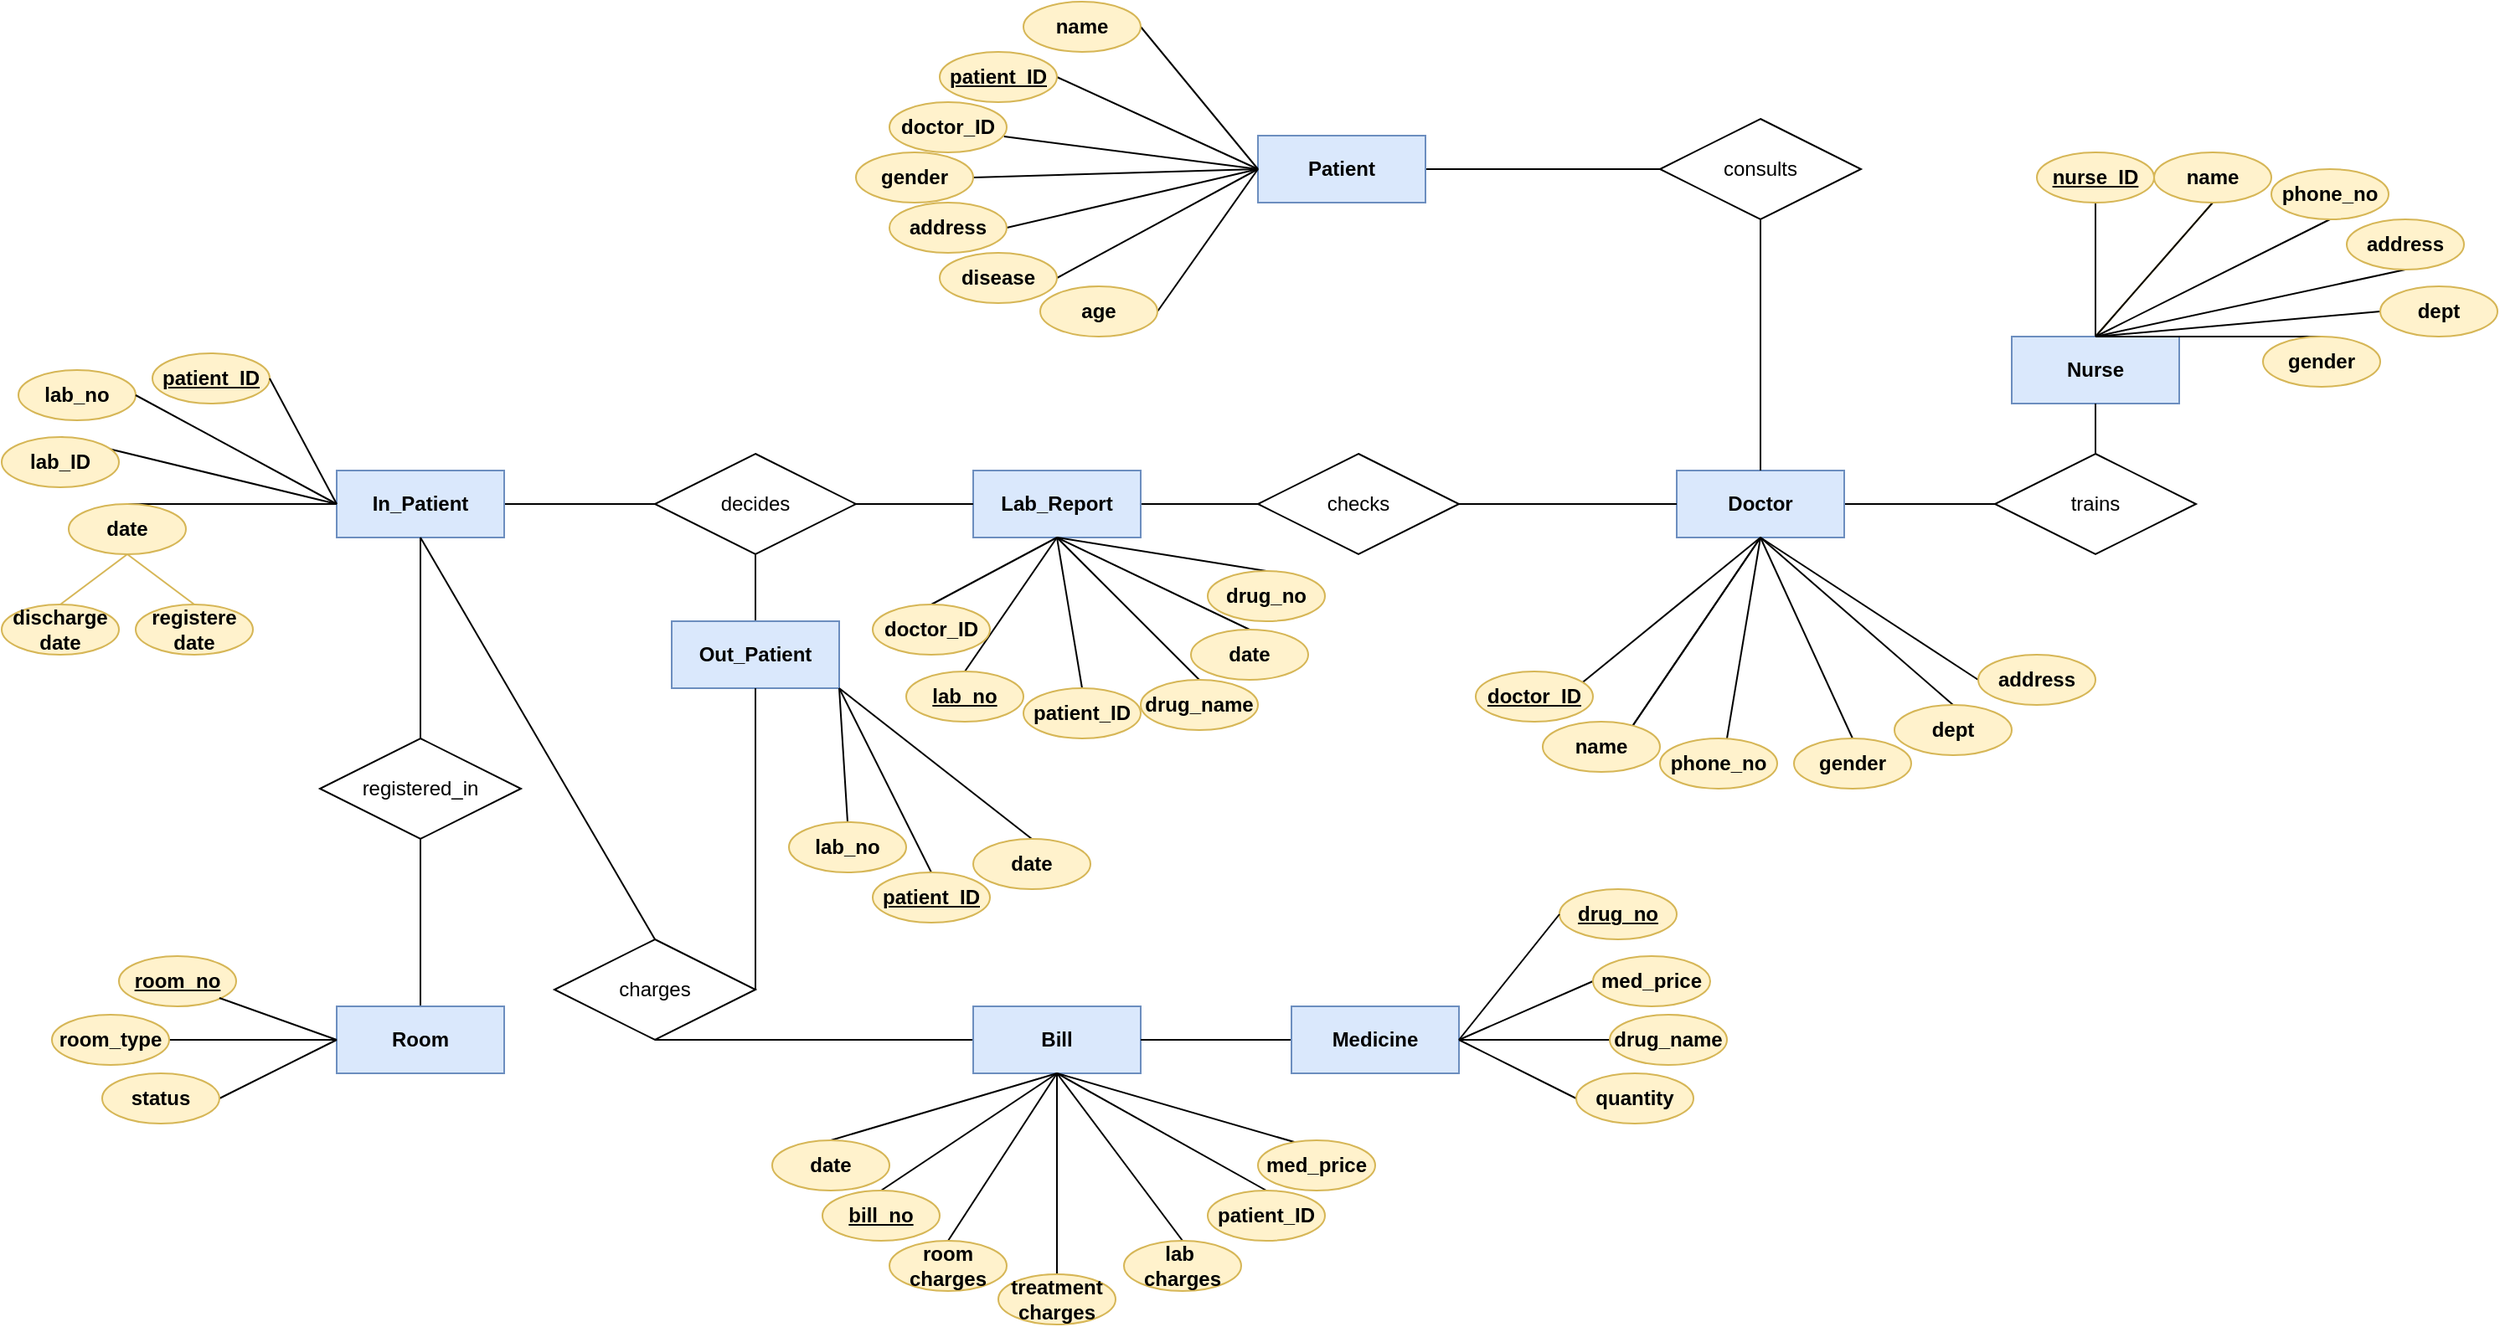 <mxfile version="21.1.4" type="github">
  <diagram name="Page-1" id="cloIglOEYP4VzWdtV04s">
    <mxGraphModel dx="2017" dy="637" grid="1" gridSize="10" guides="1" tooltips="1" connect="1" arrows="1" fold="1" page="1" pageScale="1" pageWidth="850" pageHeight="1100" math="0" shadow="0">
      <root>
        <mxCell id="0" />
        <mxCell id="1" parent="0" />
        <mxCell id="yeb8-7Hw4BlQrr1sLnOU-2" value="&lt;b&gt;Nurse&lt;/b&gt;" style="whiteSpace=wrap;html=1;align=center;fillColor=#dae8fc;strokeColor=#6c8ebf;" vertex="1" parent="1">
          <mxGeometry x="550" y="300" width="100" height="40" as="geometry" />
        </mxCell>
        <mxCell id="yeb8-7Hw4BlQrr1sLnOU-3" value="" style="endArrow=none;html=1;rounded=0;exitX=0.5;exitY=1;exitDx=0;exitDy=0;" edge="1" parent="1" source="yeb8-7Hw4BlQrr1sLnOU-2" target="yeb8-7Hw4BlQrr1sLnOU-4">
          <mxGeometry relative="1" as="geometry">
            <mxPoint x="480" y="290" as="sourcePoint" />
            <mxPoint x="560" y="360" as="targetPoint" />
          </mxGeometry>
        </mxCell>
        <mxCell id="yeb8-7Hw4BlQrr1sLnOU-4" value="trains" style="shape=rhombus;perimeter=rhombusPerimeter;whiteSpace=wrap;html=1;align=center;" vertex="1" parent="1">
          <mxGeometry x="540" y="370" width="120" height="60" as="geometry" />
        </mxCell>
        <mxCell id="yeb8-7Hw4BlQrr1sLnOU-5" value="" style="endArrow=none;html=1;rounded=0;exitX=0;exitY=0.5;exitDx=0;exitDy=0;" edge="1" parent="1" source="yeb8-7Hw4BlQrr1sLnOU-4" target="yeb8-7Hw4BlQrr1sLnOU-6">
          <mxGeometry relative="1" as="geometry">
            <mxPoint x="480" y="290" as="sourcePoint" />
            <mxPoint x="430" y="400" as="targetPoint" />
          </mxGeometry>
        </mxCell>
        <mxCell id="yeb8-7Hw4BlQrr1sLnOU-6" value="&lt;b&gt;Doctor&lt;/b&gt;" style="whiteSpace=wrap;html=1;align=center;fillColor=#dae8fc;strokeColor=#6c8ebf;" vertex="1" parent="1">
          <mxGeometry x="350" y="380" width="100" height="40" as="geometry" />
        </mxCell>
        <mxCell id="yeb8-7Hw4BlQrr1sLnOU-7" value="" style="endArrow=none;html=1;rounded=0;exitX=0.5;exitY=0;exitDx=0;exitDy=0;entryX=0.5;entryY=1;entryDx=0;entryDy=0;" edge="1" parent="1" source="yeb8-7Hw4BlQrr1sLnOU-6" target="yeb8-7Hw4BlQrr1sLnOU-9">
          <mxGeometry relative="1" as="geometry">
            <mxPoint x="360" y="290" as="sourcePoint" />
            <mxPoint x="390" y="320" as="targetPoint" />
          </mxGeometry>
        </mxCell>
        <mxCell id="yeb8-7Hw4BlQrr1sLnOU-9" value="consults" style="shape=rhombus;perimeter=rhombusPerimeter;whiteSpace=wrap;html=1;align=center;" vertex="1" parent="1">
          <mxGeometry x="340" y="170" width="120" height="60" as="geometry" />
        </mxCell>
        <mxCell id="yeb8-7Hw4BlQrr1sLnOU-10" value="" style="endArrow=none;html=1;rounded=0;entryX=0;entryY=0.5;entryDx=0;entryDy=0;exitX=1;exitY=0.5;exitDx=0;exitDy=0;" edge="1" parent="1" source="yeb8-7Hw4BlQrr1sLnOU-11" target="yeb8-7Hw4BlQrr1sLnOU-9">
          <mxGeometry relative="1" as="geometry">
            <mxPoint x="200" y="290" as="sourcePoint" />
            <mxPoint x="330" y="290" as="targetPoint" />
          </mxGeometry>
        </mxCell>
        <mxCell id="yeb8-7Hw4BlQrr1sLnOU-11" value="&lt;b&gt;Patient&lt;/b&gt;" style="whiteSpace=wrap;html=1;align=center;fillColor=#dae8fc;strokeColor=#6c8ebf;" vertex="1" parent="1">
          <mxGeometry x="100" y="180" width="100" height="40" as="geometry" />
        </mxCell>
        <mxCell id="yeb8-7Hw4BlQrr1sLnOU-12" value="" style="endArrow=none;html=1;rounded=0;entryX=0;entryY=0.5;entryDx=0;entryDy=0;exitX=1;exitY=0.5;exitDx=0;exitDy=0;" edge="1" parent="1" source="yeb8-7Hw4BlQrr1sLnOU-13" target="yeb8-7Hw4BlQrr1sLnOU-6">
          <mxGeometry relative="1" as="geometry">
            <mxPoint x="240" y="400" as="sourcePoint" />
            <mxPoint x="350" y="390" as="targetPoint" />
          </mxGeometry>
        </mxCell>
        <mxCell id="yeb8-7Hw4BlQrr1sLnOU-13" value="checks" style="shape=rhombus;perimeter=rhombusPerimeter;whiteSpace=wrap;html=1;align=center;" vertex="1" parent="1">
          <mxGeometry x="100" y="370" width="120" height="60" as="geometry" />
        </mxCell>
        <mxCell id="yeb8-7Hw4BlQrr1sLnOU-14" value="" style="endArrow=none;html=1;rounded=0;entryX=0;entryY=0.5;entryDx=0;entryDy=0;exitX=1;exitY=0.5;exitDx=0;exitDy=0;" edge="1" parent="1" source="yeb8-7Hw4BlQrr1sLnOU-15" target="yeb8-7Hw4BlQrr1sLnOU-13">
          <mxGeometry relative="1" as="geometry">
            <mxPoint x="60" y="400" as="sourcePoint" />
            <mxPoint x="230" y="390" as="targetPoint" />
          </mxGeometry>
        </mxCell>
        <mxCell id="yeb8-7Hw4BlQrr1sLnOU-15" value="&lt;b&gt;Lab_Report&lt;/b&gt;" style="whiteSpace=wrap;html=1;align=center;fillColor=#dae8fc;strokeColor=#6c8ebf;" vertex="1" parent="1">
          <mxGeometry x="-70" y="380" width="100" height="40" as="geometry" />
        </mxCell>
        <mxCell id="yeb8-7Hw4BlQrr1sLnOU-16" value="" style="endArrow=none;html=1;rounded=0;entryX=0;entryY=0.5;entryDx=0;entryDy=0;exitX=1;exitY=0.5;exitDx=0;exitDy=0;" edge="1" parent="1" source="yeb8-7Hw4BlQrr1sLnOU-18" target="yeb8-7Hw4BlQrr1sLnOU-15">
          <mxGeometry relative="1" as="geometry">
            <mxPoint x="-160" y="400" as="sourcePoint" />
            <mxPoint x="60" y="390" as="targetPoint" />
          </mxGeometry>
        </mxCell>
        <mxCell id="yeb8-7Hw4BlQrr1sLnOU-18" value="decides" style="shape=rhombus;perimeter=rhombusPerimeter;whiteSpace=wrap;html=1;align=center;" vertex="1" parent="1">
          <mxGeometry x="-260" y="370" width="120" height="60" as="geometry" />
        </mxCell>
        <mxCell id="yeb8-7Hw4BlQrr1sLnOU-19" value="" style="endArrow=none;html=1;rounded=0;entryX=0;entryY=0.5;entryDx=0;entryDy=0;exitX=1;exitY=0.5;exitDx=0;exitDy=0;" edge="1" parent="1" source="yeb8-7Hw4BlQrr1sLnOU-20" target="yeb8-7Hw4BlQrr1sLnOU-18">
          <mxGeometry relative="1" as="geometry">
            <mxPoint x="-340" y="400" as="sourcePoint" />
            <mxPoint x="-100" y="390" as="targetPoint" />
          </mxGeometry>
        </mxCell>
        <mxCell id="yeb8-7Hw4BlQrr1sLnOU-20" value="&lt;b&gt;In_Patient&lt;/b&gt;" style="whiteSpace=wrap;html=1;align=center;fillColor=#dae8fc;strokeColor=#6c8ebf;" vertex="1" parent="1">
          <mxGeometry x="-450" y="380" width="100" height="40" as="geometry" />
        </mxCell>
        <mxCell id="yeb8-7Hw4BlQrr1sLnOU-21" value="" style="endArrow=none;html=1;rounded=0;entryX=0.5;entryY=1;entryDx=0;entryDy=0;" edge="1" parent="1" source="yeb8-7Hw4BlQrr1sLnOU-22" target="yeb8-7Hw4BlQrr1sLnOU-20">
          <mxGeometry relative="1" as="geometry">
            <mxPoint x="-400" y="570" as="sourcePoint" />
            <mxPoint x="-320" y="390" as="targetPoint" />
            <Array as="points">
              <mxPoint x="-400" y="500" />
            </Array>
          </mxGeometry>
        </mxCell>
        <mxCell id="yeb8-7Hw4BlQrr1sLnOU-22" value="registered_in" style="shape=rhombus;perimeter=rhombusPerimeter;whiteSpace=wrap;html=1;align=center;" vertex="1" parent="1">
          <mxGeometry x="-460" y="540" width="120" height="60" as="geometry" />
        </mxCell>
        <mxCell id="yeb8-7Hw4BlQrr1sLnOU-23" value="" style="endArrow=none;html=1;rounded=0;entryX=0.5;entryY=1;entryDx=0;entryDy=0;exitX=0.5;exitY=0;exitDx=0;exitDy=0;" edge="1" parent="1" source="yeb8-7Hw4BlQrr1sLnOU-24" target="yeb8-7Hw4BlQrr1sLnOU-22">
          <mxGeometry relative="1" as="geometry">
            <mxPoint x="-400" y="590" as="sourcePoint" />
            <mxPoint x="-320" y="390" as="targetPoint" />
          </mxGeometry>
        </mxCell>
        <mxCell id="yeb8-7Hw4BlQrr1sLnOU-24" value="&lt;b&gt;Room&lt;/b&gt;" style="whiteSpace=wrap;html=1;align=center;fillColor=#dae8fc;strokeColor=#6c8ebf;" vertex="1" parent="1">
          <mxGeometry x="-450" y="700" width="100" height="40" as="geometry" />
        </mxCell>
        <mxCell id="yeb8-7Hw4BlQrr1sLnOU-28" value="" style="endArrow=none;html=1;rounded=0;exitX=0.5;exitY=1;exitDx=0;exitDy=0;entryX=0.5;entryY=0;entryDx=0;entryDy=0;" edge="1" parent="1" source="yeb8-7Hw4BlQrr1sLnOU-20" target="yeb8-7Hw4BlQrr1sLnOU-29">
          <mxGeometry relative="1" as="geometry">
            <mxPoint x="-360" y="390" as="sourcePoint" />
            <mxPoint x="-200" y="600" as="targetPoint" />
          </mxGeometry>
        </mxCell>
        <mxCell id="yeb8-7Hw4BlQrr1sLnOU-29" value="charges" style="shape=rhombus;perimeter=rhombusPerimeter;whiteSpace=wrap;html=1;align=center;" vertex="1" parent="1">
          <mxGeometry x="-320" y="660" width="120" height="60" as="geometry" />
        </mxCell>
        <mxCell id="yeb8-7Hw4BlQrr1sLnOU-31" value="" style="endArrow=none;html=1;rounded=0;exitX=0.5;exitY=1;exitDx=0;exitDy=0;entryX=0.5;entryY=0;entryDx=0;entryDy=0;" edge="1" parent="1" source="yeb8-7Hw4BlQrr1sLnOU-18" target="yeb8-7Hw4BlQrr1sLnOU-32">
          <mxGeometry relative="1" as="geometry">
            <mxPoint x="-250" y="480" as="sourcePoint" />
            <mxPoint x="-220" y="480" as="targetPoint" />
          </mxGeometry>
        </mxCell>
        <mxCell id="yeb8-7Hw4BlQrr1sLnOU-32" value="&lt;b&gt;Out_Patient&lt;/b&gt;" style="whiteSpace=wrap;html=1;align=center;fillColor=#dae8fc;strokeColor=#6c8ebf;" vertex="1" parent="1">
          <mxGeometry x="-250" y="470" width="100" height="40" as="geometry" />
        </mxCell>
        <mxCell id="yeb8-7Hw4BlQrr1sLnOU-33" value="" style="endArrow=none;html=1;rounded=0;exitX=0.5;exitY=1;exitDx=0;exitDy=0;entryX=1;entryY=0.5;entryDx=0;entryDy=0;" edge="1" parent="1" source="yeb8-7Hw4BlQrr1sLnOU-32" target="yeb8-7Hw4BlQrr1sLnOU-29">
          <mxGeometry relative="1" as="geometry">
            <mxPoint x="-250" y="480" as="sourcePoint" />
            <mxPoint x="-90" y="480" as="targetPoint" />
          </mxGeometry>
        </mxCell>
        <mxCell id="yeb8-7Hw4BlQrr1sLnOU-34" value="" style="endArrow=none;html=1;rounded=0;exitX=0.5;exitY=1;exitDx=0;exitDy=0;entryX=0;entryY=0.5;entryDx=0;entryDy=0;" edge="1" parent="1" source="yeb8-7Hw4BlQrr1sLnOU-29" target="yeb8-7Hw4BlQrr1sLnOU-35">
          <mxGeometry relative="1" as="geometry">
            <mxPoint x="-250" y="510" as="sourcePoint" />
            <mxPoint x="-130" y="640" as="targetPoint" />
          </mxGeometry>
        </mxCell>
        <mxCell id="yeb8-7Hw4BlQrr1sLnOU-35" value="&lt;b&gt;Bill&lt;/b&gt;" style="whiteSpace=wrap;html=1;align=center;fillColor=#dae8fc;strokeColor=#6c8ebf;" vertex="1" parent="1">
          <mxGeometry x="-70" y="700" width="100" height="40" as="geometry" />
        </mxCell>
        <mxCell id="yeb8-7Hw4BlQrr1sLnOU-36" value="" style="endArrow=none;html=1;rounded=0;exitX=1;exitY=0.5;exitDx=0;exitDy=0;entryX=0;entryY=0.5;entryDx=0;entryDy=0;" edge="1" parent="1" source="yeb8-7Hw4BlQrr1sLnOU-35" target="yeb8-7Hw4BlQrr1sLnOU-37">
          <mxGeometry relative="1" as="geometry">
            <mxPoint y="550" as="sourcePoint" />
            <mxPoint x="120" y="640" as="targetPoint" />
          </mxGeometry>
        </mxCell>
        <mxCell id="yeb8-7Hw4BlQrr1sLnOU-37" value="&lt;b&gt;Medicine&lt;/b&gt;" style="whiteSpace=wrap;html=1;align=center;fillColor=#dae8fc;strokeColor=#6c8ebf;" vertex="1" parent="1">
          <mxGeometry x="120" y="700" width="100" height="40" as="geometry" />
        </mxCell>
        <mxCell id="yeb8-7Hw4BlQrr1sLnOU-39" value="" style="endArrow=none;html=1;rounded=0;exitX=0.5;exitY=0;exitDx=0;exitDy=0;entryX=0.5;entryY=1;entryDx=0;entryDy=0;fillColor=#fff2cc;strokeColor=#000000;" edge="1" parent="1" source="yeb8-7Hw4BlQrr1sLnOU-2" target="yeb8-7Hw4BlQrr1sLnOU-50">
          <mxGeometry relative="1" as="geometry">
            <mxPoint x="510" y="270" as="sourcePoint" />
            <mxPoint x="600" y="200" as="targetPoint" />
          </mxGeometry>
        </mxCell>
        <mxCell id="yeb8-7Hw4BlQrr1sLnOU-40" value="" style="endArrow=none;html=1;rounded=0;exitX=0.5;exitY=0;exitDx=0;exitDy=0;entryX=0;entryY=0.5;entryDx=0;entryDy=0;fillColor=#fff2cc;strokeColor=#000000;" edge="1" parent="1" source="yeb8-7Hw4BlQrr1sLnOU-2" target="yeb8-7Hw4BlQrr1sLnOU-47">
          <mxGeometry relative="1" as="geometry">
            <mxPoint x="610" y="260" as="sourcePoint" />
            <mxPoint x="610" y="210" as="targetPoint" />
          </mxGeometry>
        </mxCell>
        <mxCell id="yeb8-7Hw4BlQrr1sLnOU-41" value="" style="endArrow=none;html=1;rounded=0;exitX=0.5;exitY=0;exitDx=0;exitDy=0;entryX=0.5;entryY=1;entryDx=0;entryDy=0;fillColor=#fff2cc;strokeColor=#d6b656;" edge="1" parent="1" source="yeb8-7Hw4BlQrr1sLnOU-2" target="yeb8-7Hw4BlQrr1sLnOU-48">
          <mxGeometry relative="1" as="geometry">
            <mxPoint x="600" y="250" as="sourcePoint" />
            <mxPoint x="620" y="220" as="targetPoint" />
          </mxGeometry>
        </mxCell>
        <mxCell id="yeb8-7Hw4BlQrr1sLnOU-42" value="" style="endArrow=none;html=1;rounded=0;exitX=0.5;exitY=0;exitDx=0;exitDy=0;entryX=0.5;entryY=0;entryDx=0;entryDy=0;fillColor=#fff2cc;strokeColor=#000000;" edge="1" parent="1" source="yeb8-7Hw4BlQrr1sLnOU-2" target="yeb8-7Hw4BlQrr1sLnOU-49">
          <mxGeometry relative="1" as="geometry">
            <mxPoint x="630" y="280" as="sourcePoint" />
            <mxPoint x="630" y="230" as="targetPoint" />
          </mxGeometry>
        </mxCell>
        <mxCell id="yeb8-7Hw4BlQrr1sLnOU-43" value="" style="endArrow=none;html=1;rounded=0;exitX=0.5;exitY=0;exitDx=0;exitDy=0;entryX=0.5;entryY=1;entryDx=0;entryDy=0;fillColor=#fff2cc;strokeColor=#000000;" edge="1" parent="1" source="yeb8-7Hw4BlQrr1sLnOU-2" target="yeb8-7Hw4BlQrr1sLnOU-45">
          <mxGeometry relative="1" as="geometry">
            <mxPoint x="640" y="290" as="sourcePoint" />
            <mxPoint x="640" y="240" as="targetPoint" />
          </mxGeometry>
        </mxCell>
        <mxCell id="yeb8-7Hw4BlQrr1sLnOU-44" value="" style="endArrow=none;html=1;rounded=0;exitX=0.5;exitY=0;exitDx=0;exitDy=0;entryX=0.5;entryY=1;entryDx=0;entryDy=0;fillColor=#fff2cc;strokeColor=#000000;" edge="1" parent="1" source="yeb8-7Hw4BlQrr1sLnOU-2" target="yeb8-7Hw4BlQrr1sLnOU-46">
          <mxGeometry relative="1" as="geometry">
            <mxPoint x="610" y="250" as="sourcePoint" />
            <mxPoint x="650" y="250" as="targetPoint" />
          </mxGeometry>
        </mxCell>
        <mxCell id="yeb8-7Hw4BlQrr1sLnOU-45" value="&lt;b&gt;address&lt;/b&gt;" style="ellipse;whiteSpace=wrap;html=1;align=center;fillColor=#fff2cc;strokeColor=#d6b656;" vertex="1" parent="1">
          <mxGeometry x="750" y="230" width="70" height="30" as="geometry" />
        </mxCell>
        <mxCell id="yeb8-7Hw4BlQrr1sLnOU-46" value="&lt;b&gt;phone_no&lt;/b&gt;" style="ellipse;whiteSpace=wrap;html=1;align=center;fillColor=#fff2cc;strokeColor=#d6b656;" vertex="1" parent="1">
          <mxGeometry x="705" y="200" width="70" height="30" as="geometry" />
        </mxCell>
        <mxCell id="yeb8-7Hw4BlQrr1sLnOU-47" value="&lt;b&gt;dept&lt;/b&gt;" style="ellipse;whiteSpace=wrap;html=1;align=center;fillColor=#fff2cc;strokeColor=#d6b656;" vertex="1" parent="1">
          <mxGeometry x="770" y="270" width="70" height="30" as="geometry" />
        </mxCell>
        <mxCell id="yeb8-7Hw4BlQrr1sLnOU-49" value="&lt;b&gt;gender&lt;/b&gt;" style="ellipse;whiteSpace=wrap;html=1;align=center;fillColor=#fff2cc;strokeColor=#d6b656;" vertex="1" parent="1">
          <mxGeometry x="700" y="300" width="70" height="30" as="geometry" />
        </mxCell>
        <mxCell id="yeb8-7Hw4BlQrr1sLnOU-50" value="&lt;b&gt;nurse_ID&lt;/b&gt;" style="ellipse;whiteSpace=wrap;html=1;align=center;fontStyle=4;fillColor=#fff2cc;strokeColor=#d6b656;" vertex="1" parent="1">
          <mxGeometry x="565" y="190" width="70" height="30" as="geometry" />
        </mxCell>
        <mxCell id="yeb8-7Hw4BlQrr1sLnOU-51" value="" style="endArrow=none;html=1;rounded=0;exitX=0.5;exitY=0;exitDx=0;exitDy=0;entryX=0.5;entryY=1;entryDx=0;entryDy=0;fillColor=#fff2cc;strokeColor=#000000;" edge="1" parent="1" source="yeb8-7Hw4BlQrr1sLnOU-2" target="yeb8-7Hw4BlQrr1sLnOU-48">
          <mxGeometry relative="1" as="geometry">
            <mxPoint x="600" y="300" as="sourcePoint" />
            <mxPoint x="695" y="200" as="targetPoint" />
          </mxGeometry>
        </mxCell>
        <mxCell id="yeb8-7Hw4BlQrr1sLnOU-48" value="&lt;b&gt;name&lt;/b&gt;" style="ellipse;whiteSpace=wrap;html=1;align=center;fillColor=#fff2cc;strokeColor=#d6b656;" vertex="1" parent="1">
          <mxGeometry x="635" y="190" width="70" height="30" as="geometry" />
        </mxCell>
        <mxCell id="yeb8-7Hw4BlQrr1sLnOU-65" value="" style="endArrow=none;html=1;rounded=0;entryX=0.5;entryY=1;entryDx=0;entryDy=0;" edge="1" parent="1" target="yeb8-7Hw4BlQrr1sLnOU-74">
          <mxGeometry relative="1" as="geometry">
            <mxPoint x="400" y="420" as="sourcePoint" />
            <mxPoint x="495" y="550" as="targetPoint" />
          </mxGeometry>
        </mxCell>
        <mxCell id="yeb8-7Hw4BlQrr1sLnOU-66" value="" style="endArrow=none;html=1;rounded=0;entryX=0.5;entryY=0;entryDx=0;entryDy=0;" edge="1" parent="1" target="yeb8-7Hw4BlQrr1sLnOU-77">
          <mxGeometry relative="1" as="geometry">
            <mxPoint x="400" y="420" as="sourcePoint" />
            <mxPoint x="560" y="560" as="targetPoint" />
          </mxGeometry>
        </mxCell>
        <mxCell id="yeb8-7Hw4BlQrr1sLnOU-67" value="" style="endArrow=none;html=1;rounded=0;entryX=0.5;entryY=1;entryDx=0;entryDy=0;" edge="1" parent="1" target="yeb8-7Hw4BlQrr1sLnOU-76">
          <mxGeometry relative="1" as="geometry">
            <mxPoint x="400" y="420" as="sourcePoint" />
            <mxPoint x="515" y="570" as="targetPoint" />
          </mxGeometry>
        </mxCell>
        <mxCell id="yeb8-7Hw4BlQrr1sLnOU-68" value="" style="endArrow=none;html=1;rounded=0;entryX=0.5;entryY=0;entryDx=0;entryDy=0;" edge="1" parent="1" target="yeb8-7Hw4BlQrr1sLnOU-73">
          <mxGeometry relative="1" as="geometry">
            <mxPoint x="400" y="420" as="sourcePoint" />
            <mxPoint x="525" y="580" as="targetPoint" />
          </mxGeometry>
        </mxCell>
        <mxCell id="yeb8-7Hw4BlQrr1sLnOU-69" value="" style="endArrow=none;html=1;rounded=0;entryX=0;entryY=0.5;entryDx=0;entryDy=0;" edge="1" parent="1" target="yeb8-7Hw4BlQrr1sLnOU-71">
          <mxGeometry relative="1" as="geometry">
            <mxPoint x="400" y="420" as="sourcePoint" />
            <mxPoint x="535" y="590" as="targetPoint" />
          </mxGeometry>
        </mxCell>
        <mxCell id="yeb8-7Hw4BlQrr1sLnOU-70" value="" style="endArrow=none;html=1;rounded=0;entryX=0.5;entryY=1;entryDx=0;entryDy=0;" edge="1" parent="1" target="yeb8-7Hw4BlQrr1sLnOU-72">
          <mxGeometry relative="1" as="geometry">
            <mxPoint x="400" y="420" as="sourcePoint" />
            <mxPoint x="545" y="600" as="targetPoint" />
          </mxGeometry>
        </mxCell>
        <mxCell id="yeb8-7Hw4BlQrr1sLnOU-71" value="&lt;b&gt;address&lt;/b&gt;" style="ellipse;whiteSpace=wrap;html=1;align=center;fillColor=#fff2cc;strokeColor=#d6b656;" vertex="1" parent="1">
          <mxGeometry x="530" y="490" width="70" height="30" as="geometry" />
        </mxCell>
        <mxCell id="yeb8-7Hw4BlQrr1sLnOU-72" value="&lt;b&gt;phone_no&lt;/b&gt;" style="ellipse;whiteSpace=wrap;html=1;align=center;fillColor=#fff2cc;strokeColor=#d6b656;" vertex="1" parent="1">
          <mxGeometry x="340" y="540" width="70" height="30" as="geometry" />
        </mxCell>
        <mxCell id="yeb8-7Hw4BlQrr1sLnOU-73" value="&lt;b&gt;gender&lt;/b&gt;" style="ellipse;whiteSpace=wrap;html=1;align=center;fillColor=#fff2cc;strokeColor=#d6b656;" vertex="1" parent="1">
          <mxGeometry x="420" y="540" width="70" height="30" as="geometry" />
        </mxCell>
        <mxCell id="yeb8-7Hw4BlQrr1sLnOU-74" value="&lt;b&gt;doctor_ID&lt;/b&gt;" style="ellipse;whiteSpace=wrap;html=1;align=center;fontStyle=4;fillColor=#fff2cc;strokeColor=#d6b656;" vertex="1" parent="1">
          <mxGeometry x="230" y="500" width="70" height="30" as="geometry" />
        </mxCell>
        <mxCell id="yeb8-7Hw4BlQrr1sLnOU-75" value="" style="endArrow=none;html=1;rounded=0;entryX=0.5;entryY=1;entryDx=0;entryDy=0;exitX=0.5;exitY=1;exitDx=0;exitDy=0;" edge="1" parent="1" target="yeb8-7Hw4BlQrr1sLnOU-76" source="yeb8-7Hw4BlQrr1sLnOU-6">
          <mxGeometry relative="1" as="geometry">
            <mxPoint x="475" y="970" as="sourcePoint" />
            <mxPoint x="590" y="550" as="targetPoint" />
          </mxGeometry>
        </mxCell>
        <mxCell id="yeb8-7Hw4BlQrr1sLnOU-76" value="&lt;b&gt;name&lt;/b&gt;" style="ellipse;whiteSpace=wrap;html=1;align=center;fillColor=#fff2cc;strokeColor=#d6b656;" vertex="1" parent="1">
          <mxGeometry x="270" y="530" width="70" height="30" as="geometry" />
        </mxCell>
        <mxCell id="yeb8-7Hw4BlQrr1sLnOU-77" value="&lt;b&gt;dept&lt;/b&gt;" style="ellipse;whiteSpace=wrap;html=1;align=center;fillColor=#fff2cc;strokeColor=#d6b656;" vertex="1" parent="1">
          <mxGeometry x="480" y="520" width="70" height="30" as="geometry" />
        </mxCell>
        <mxCell id="yeb8-7Hw4BlQrr1sLnOU-93" value="" style="endArrow=none;html=1;rounded=0;entryX=1;entryY=0.5;entryDx=0;entryDy=0;" edge="1" parent="1" target="yeb8-7Hw4BlQrr1sLnOU-102">
          <mxGeometry relative="1" as="geometry">
            <mxPoint x="100" y="200" as="sourcePoint" />
            <mxPoint x="55" y="310" as="targetPoint" />
          </mxGeometry>
        </mxCell>
        <mxCell id="yeb8-7Hw4BlQrr1sLnOU-94" value="" style="endArrow=none;html=1;rounded=0;entryX=1;entryY=0.5;entryDx=0;entryDy=0;" edge="1" parent="1" target="yeb8-7Hw4BlQrr1sLnOU-105">
          <mxGeometry relative="1" as="geometry">
            <mxPoint x="100" y="200" as="sourcePoint" />
            <mxPoint x="120" y="320" as="targetPoint" />
          </mxGeometry>
        </mxCell>
        <mxCell id="yeb8-7Hw4BlQrr1sLnOU-95" value="" style="endArrow=none;html=1;rounded=0;entryX=1;entryY=0.5;entryDx=0;entryDy=0;" edge="1" parent="1" target="yeb8-7Hw4BlQrr1sLnOU-104">
          <mxGeometry relative="1" as="geometry">
            <mxPoint x="100" y="200" as="sourcePoint" />
            <mxPoint x="75" y="330" as="targetPoint" />
          </mxGeometry>
        </mxCell>
        <mxCell id="yeb8-7Hw4BlQrr1sLnOU-96" value="" style="endArrow=none;html=1;rounded=0;entryX=1;entryY=0.5;entryDx=0;entryDy=0;" edge="1" parent="1" target="yeb8-7Hw4BlQrr1sLnOU-101">
          <mxGeometry relative="1" as="geometry">
            <mxPoint x="100" y="200" as="sourcePoint" />
            <mxPoint x="85" y="340" as="targetPoint" />
          </mxGeometry>
        </mxCell>
        <mxCell id="yeb8-7Hw4BlQrr1sLnOU-97" value="" style="endArrow=none;html=1;rounded=0;entryX=1;entryY=0.5;entryDx=0;entryDy=0;" edge="1" parent="1" target="yeb8-7Hw4BlQrr1sLnOU-99">
          <mxGeometry relative="1" as="geometry">
            <mxPoint x="100" y="200" as="sourcePoint" />
            <mxPoint x="95" y="350" as="targetPoint" />
          </mxGeometry>
        </mxCell>
        <mxCell id="yeb8-7Hw4BlQrr1sLnOU-98" value="" style="endArrow=none;html=1;rounded=0;entryX=0.977;entryY=0.685;entryDx=0;entryDy=0;entryPerimeter=0;" edge="1" parent="1" target="yeb8-7Hw4BlQrr1sLnOU-100">
          <mxGeometry relative="1" as="geometry">
            <mxPoint x="100" y="200" as="sourcePoint" />
            <mxPoint x="105" y="360" as="targetPoint" />
          </mxGeometry>
        </mxCell>
        <mxCell id="yeb8-7Hw4BlQrr1sLnOU-99" value="&lt;b&gt;address&lt;/b&gt;" style="ellipse;whiteSpace=wrap;html=1;align=center;fillColor=#fff2cc;strokeColor=#d6b656;" vertex="1" parent="1">
          <mxGeometry x="-120" y="220" width="70" height="30" as="geometry" />
        </mxCell>
        <mxCell id="yeb8-7Hw4BlQrr1sLnOU-100" value="&lt;b&gt;doctor_ID&lt;/b&gt;" style="ellipse;whiteSpace=wrap;html=1;align=center;fillColor=#fff2cc;strokeColor=#d6b656;" vertex="1" parent="1">
          <mxGeometry x="-120" y="160" width="70" height="30" as="geometry" />
        </mxCell>
        <mxCell id="yeb8-7Hw4BlQrr1sLnOU-101" value="&lt;b&gt;gender&lt;/b&gt;" style="ellipse;whiteSpace=wrap;html=1;align=center;fillColor=#fff2cc;strokeColor=#d6b656;" vertex="1" parent="1">
          <mxGeometry x="-140" y="190" width="70" height="30" as="geometry" />
        </mxCell>
        <mxCell id="yeb8-7Hw4BlQrr1sLnOU-102" value="&lt;b&gt;patient_ID&lt;/b&gt;" style="ellipse;whiteSpace=wrap;html=1;align=center;fontStyle=4;fillColor=#fff2cc;strokeColor=#d6b656;" vertex="1" parent="1">
          <mxGeometry x="-90" y="130" width="70" height="30" as="geometry" />
        </mxCell>
        <mxCell id="yeb8-7Hw4BlQrr1sLnOU-104" value="&lt;b&gt;name&lt;/b&gt;" style="ellipse;whiteSpace=wrap;html=1;align=center;fillColor=#fff2cc;strokeColor=#d6b656;" vertex="1" parent="1">
          <mxGeometry x="-40" y="100" width="70" height="30" as="geometry" />
        </mxCell>
        <mxCell id="yeb8-7Hw4BlQrr1sLnOU-105" value="&lt;b&gt;disease&lt;/b&gt;" style="ellipse;whiteSpace=wrap;html=1;align=center;fillColor=#fff2cc;strokeColor=#d6b656;" vertex="1" parent="1">
          <mxGeometry x="-90" y="250" width="70" height="30" as="geometry" />
        </mxCell>
        <mxCell id="yeb8-7Hw4BlQrr1sLnOU-106" value="" style="endArrow=none;html=1;rounded=0;exitX=0;exitY=0.5;exitDx=0;exitDy=0;entryX=1;entryY=0.5;entryDx=0;entryDy=0;" edge="1" parent="1" source="yeb8-7Hw4BlQrr1sLnOU-11" target="yeb8-7Hw4BlQrr1sLnOU-107">
          <mxGeometry relative="1" as="geometry">
            <mxPoint x="110" y="210" as="sourcePoint" />
            <mxPoint x="30" y="310" as="targetPoint" />
          </mxGeometry>
        </mxCell>
        <mxCell id="yeb8-7Hw4BlQrr1sLnOU-107" value="&lt;b&gt;age&lt;/b&gt;" style="ellipse;whiteSpace=wrap;html=1;align=center;fillColor=#fff2cc;strokeColor=#d6b656;" vertex="1" parent="1">
          <mxGeometry x="-30" y="270" width="70" height="30" as="geometry" />
        </mxCell>
        <mxCell id="yeb8-7Hw4BlQrr1sLnOU-109" value="" style="endArrow=none;html=1;rounded=0;entryX=0.5;entryY=0;entryDx=0;entryDy=0;exitX=0.5;exitY=1;exitDx=0;exitDy=0;" edge="1" parent="1" target="yeb8-7Hw4BlQrr1sLnOU-117" source="yeb8-7Hw4BlQrr1sLnOU-15">
          <mxGeometry relative="1" as="geometry">
            <mxPoint x="-10" y="440" as="sourcePoint" />
            <mxPoint x="-55" y="550" as="targetPoint" />
          </mxGeometry>
        </mxCell>
        <mxCell id="yeb8-7Hw4BlQrr1sLnOU-110" value="" style="endArrow=none;html=1;rounded=0;entryX=0.5;entryY=0;entryDx=0;entryDy=0;exitX=0.5;exitY=1;exitDx=0;exitDy=0;" edge="1" parent="1" target="yeb8-7Hw4BlQrr1sLnOU-119" source="yeb8-7Hw4BlQrr1sLnOU-15">
          <mxGeometry relative="1" as="geometry">
            <mxPoint x="-10" y="440" as="sourcePoint" />
            <mxPoint x="10" y="560" as="targetPoint" />
          </mxGeometry>
        </mxCell>
        <mxCell id="yeb8-7Hw4BlQrr1sLnOU-111" value="" style="endArrow=none;html=1;rounded=0;entryX=0.5;entryY=0;entryDx=0;entryDy=0;exitX=0.5;exitY=1;exitDx=0;exitDy=0;" edge="1" parent="1" target="yeb8-7Hw4BlQrr1sLnOU-118" source="yeb8-7Hw4BlQrr1sLnOU-15">
          <mxGeometry relative="1" as="geometry">
            <mxPoint x="-10" y="440" as="sourcePoint" />
            <mxPoint x="-35" y="570" as="targetPoint" />
          </mxGeometry>
        </mxCell>
        <mxCell id="yeb8-7Hw4BlQrr1sLnOU-113" value="" style="endArrow=none;html=1;rounded=0;entryX=0.5;entryY=0;entryDx=0;entryDy=0;exitX=0.5;exitY=1;exitDx=0;exitDy=0;" edge="1" parent="1" target="yeb8-7Hw4BlQrr1sLnOU-115" source="yeb8-7Hw4BlQrr1sLnOU-15">
          <mxGeometry relative="1" as="geometry">
            <mxPoint x="-10" y="440" as="sourcePoint" />
            <mxPoint x="-15" y="590" as="targetPoint" />
          </mxGeometry>
        </mxCell>
        <mxCell id="yeb8-7Hw4BlQrr1sLnOU-114" value="" style="endArrow=none;html=1;rounded=0;entryX=0.5;entryY=0;entryDx=0;entryDy=0;exitX=0.5;exitY=1;exitDx=0;exitDy=0;" edge="1" parent="1" target="yeb8-7Hw4BlQrr1sLnOU-116" source="yeb8-7Hw4BlQrr1sLnOU-15">
          <mxGeometry relative="1" as="geometry">
            <mxPoint x="-10" y="440" as="sourcePoint" />
            <mxPoint x="-5" y="600" as="targetPoint" />
          </mxGeometry>
        </mxCell>
        <mxCell id="yeb8-7Hw4BlQrr1sLnOU-115" value="&lt;b&gt;drug_no&lt;br&gt;&lt;/b&gt;" style="ellipse;whiteSpace=wrap;html=1;align=center;fillColor=#fff2cc;strokeColor=#d6b656;" vertex="1" parent="1">
          <mxGeometry x="70" y="440" width="70" height="30" as="geometry" />
        </mxCell>
        <mxCell id="yeb8-7Hw4BlQrr1sLnOU-116" value="&lt;b&gt;doctor_ID&lt;/b&gt;" style="ellipse;whiteSpace=wrap;html=1;align=center;fillColor=#fff2cc;strokeColor=#d6b656;" vertex="1" parent="1">
          <mxGeometry x="-130" y="460" width="70" height="30" as="geometry" />
        </mxCell>
        <mxCell id="yeb8-7Hw4BlQrr1sLnOU-117" value="&lt;b&gt;lab_no&lt;/b&gt;" style="ellipse;whiteSpace=wrap;html=1;align=center;fontStyle=4;fillColor=#fff2cc;strokeColor=#d6b656;" vertex="1" parent="1">
          <mxGeometry x="-110" y="500" width="70" height="30" as="geometry" />
        </mxCell>
        <mxCell id="yeb8-7Hw4BlQrr1sLnOU-118" value="&lt;b&gt;date&lt;/b&gt;" style="ellipse;whiteSpace=wrap;html=1;align=center;fillColor=#fff2cc;strokeColor=#d6b656;" vertex="1" parent="1">
          <mxGeometry x="60" y="475" width="70" height="30" as="geometry" />
        </mxCell>
        <mxCell id="yeb8-7Hw4BlQrr1sLnOU-119" value="&lt;b&gt;patient_ID&lt;/b&gt;" style="ellipse;whiteSpace=wrap;html=1;align=center;fillColor=#fff2cc;strokeColor=#d6b656;" vertex="1" parent="1">
          <mxGeometry x="-40" y="510" width="70" height="30" as="geometry" />
        </mxCell>
        <mxCell id="yeb8-7Hw4BlQrr1sLnOU-120" value="" style="endArrow=none;html=1;rounded=0;exitX=0.5;exitY=1;exitDx=0;exitDy=0;entryX=0.5;entryY=0;entryDx=0;entryDy=0;" edge="1" parent="1" target="yeb8-7Hw4BlQrr1sLnOU-121" source="yeb8-7Hw4BlQrr1sLnOU-15">
          <mxGeometry relative="1" as="geometry">
            <mxPoint x="-10" y="440" as="sourcePoint" />
            <mxPoint x="-80" y="550" as="targetPoint" />
          </mxGeometry>
        </mxCell>
        <mxCell id="yeb8-7Hw4BlQrr1sLnOU-121" value="&lt;b&gt;drug_name&lt;/b&gt;" style="ellipse;whiteSpace=wrap;html=1;align=center;fillColor=#fff2cc;strokeColor=#d6b656;" vertex="1" parent="1">
          <mxGeometry x="30" y="505" width="70" height="30" as="geometry" />
        </mxCell>
        <mxCell id="yeb8-7Hw4BlQrr1sLnOU-124" value="" style="endArrow=none;html=1;rounded=0;entryX=0.5;entryY=0;entryDx=0;entryDy=0;exitX=1;exitY=1;exitDx=0;exitDy=0;" edge="1" parent="1" target="yeb8-7Hw4BlQrr1sLnOU-130" source="yeb8-7Hw4BlQrr1sLnOU-32">
          <mxGeometry relative="1" as="geometry">
            <mxPoint x="-20" y="780" as="sourcePoint" />
            <mxPoint x="10" y="920" as="targetPoint" />
          </mxGeometry>
        </mxCell>
        <mxCell id="yeb8-7Hw4BlQrr1sLnOU-125" value="" style="endArrow=none;html=1;rounded=0;entryX=0.5;entryY=0;entryDx=0;entryDy=0;exitX=1;exitY=1;exitDx=0;exitDy=0;" edge="1" parent="1" target="yeb8-7Hw4BlQrr1sLnOU-129" source="yeb8-7Hw4BlQrr1sLnOU-32">
          <mxGeometry relative="1" as="geometry">
            <mxPoint x="-20" y="780" as="sourcePoint" />
            <mxPoint x="-35" y="930" as="targetPoint" />
          </mxGeometry>
        </mxCell>
        <mxCell id="yeb8-7Hw4BlQrr1sLnOU-129" value="&lt;b&gt;date&lt;/b&gt;" style="ellipse;whiteSpace=wrap;html=1;align=center;fillColor=#fff2cc;strokeColor=#d6b656;" vertex="1" parent="1">
          <mxGeometry x="-70" y="600" width="70" height="30" as="geometry" />
        </mxCell>
        <mxCell id="yeb8-7Hw4BlQrr1sLnOU-130" value="&lt;b&gt;lab_no&lt;/b&gt;" style="ellipse;whiteSpace=wrap;html=1;align=center;fillColor=#fff2cc;strokeColor=#d6b656;" vertex="1" parent="1">
          <mxGeometry x="-180" y="590" width="70" height="30" as="geometry" />
        </mxCell>
        <mxCell id="yeb8-7Hw4BlQrr1sLnOU-134" value="&lt;b&gt;patient_ID&lt;/b&gt;" style="ellipse;whiteSpace=wrap;html=1;align=center;fontStyle=4;fillColor=#fff2cc;strokeColor=#d6b656;" vertex="1" parent="1">
          <mxGeometry x="-560" y="310" width="70" height="30" as="geometry" />
        </mxCell>
        <mxCell id="yeb8-7Hw4BlQrr1sLnOU-135" value="&lt;b&gt;lab_no&lt;/b&gt;" style="ellipse;whiteSpace=wrap;html=1;align=center;fillColor=#fff2cc;strokeColor=#d6b656;" vertex="1" parent="1">
          <mxGeometry x="-640" y="320" width="70" height="30" as="geometry" />
        </mxCell>
        <mxCell id="yeb8-7Hw4BlQrr1sLnOU-136" value="" style="endArrow=none;html=1;rounded=0;entryX=0.5;entryY=0;entryDx=0;entryDy=0;exitX=0;exitY=0.5;exitDx=0;exitDy=0;" edge="1" parent="1" target="yeb8-7Hw4BlQrr1sLnOU-139" source="yeb8-7Hw4BlQrr1sLnOU-20">
          <mxGeometry relative="1" as="geometry">
            <mxPoint x="-525" y="375" as="sourcePoint" />
            <mxPoint x="-365" y="785" as="targetPoint" />
          </mxGeometry>
        </mxCell>
        <mxCell id="yeb8-7Hw4BlQrr1sLnOU-137" value="" style="endArrow=none;html=1;rounded=0;entryX=0.5;entryY=0;entryDx=0;entryDy=0;exitX=0;exitY=0.5;exitDx=0;exitDy=0;" edge="1" parent="1" target="yeb8-7Hw4BlQrr1sLnOU-138" source="yeb8-7Hw4BlQrr1sLnOU-20">
          <mxGeometry relative="1" as="geometry">
            <mxPoint x="-525" y="375" as="sourcePoint" />
            <mxPoint x="-410" y="795" as="targetPoint" />
          </mxGeometry>
        </mxCell>
        <mxCell id="yeb8-7Hw4BlQrr1sLnOU-138" value="&lt;b&gt;date&lt;/b&gt;" style="ellipse;whiteSpace=wrap;html=1;align=center;fillColor=#fff2cc;strokeColor=#d6b656;" vertex="1" parent="1">
          <mxGeometry x="-610" y="400" width="70" height="30" as="geometry" />
        </mxCell>
        <mxCell id="yeb8-7Hw4BlQrr1sLnOU-139" value="&lt;b&gt;lab_ID&lt;/b&gt;" style="ellipse;whiteSpace=wrap;html=1;align=center;fillColor=#fff2cc;strokeColor=#d6b656;" vertex="1" parent="1">
          <mxGeometry x="-650" y="360" width="70" height="30" as="geometry" />
        </mxCell>
        <mxCell id="yeb8-7Hw4BlQrr1sLnOU-140" value="" style="endArrow=none;html=1;rounded=0;exitX=0;exitY=0.5;exitDx=0;exitDy=0;entryX=1;entryY=0.5;entryDx=0;entryDy=0;" edge="1" parent="1" source="yeb8-7Hw4BlQrr1sLnOU-20" target="yeb8-7Hw4BlQrr1sLnOU-134">
          <mxGeometry relative="1" as="geometry">
            <mxPoint x="-525" y="375" as="sourcePoint" />
            <mxPoint x="-470" y="485" as="targetPoint" />
          </mxGeometry>
        </mxCell>
        <mxCell id="yeb8-7Hw4BlQrr1sLnOU-143" value="" style="endArrow=none;html=1;rounded=0;exitX=1;exitY=1;exitDx=0;exitDy=0;entryX=0.5;entryY=0;entryDx=0;entryDy=0;" edge="1" parent="1" source="yeb8-7Hw4BlQrr1sLnOU-32" target="yeb8-7Hw4BlQrr1sLnOU-142">
          <mxGeometry relative="1" as="geometry">
            <mxPoint x="-150" y="510" as="sourcePoint" />
            <mxPoint x="-95" y="620" as="targetPoint" />
          </mxGeometry>
        </mxCell>
        <mxCell id="yeb8-7Hw4BlQrr1sLnOU-142" value="&lt;b&gt;patient_ID&lt;/b&gt;" style="ellipse;whiteSpace=wrap;html=1;align=center;fontStyle=4;fillColor=#fff2cc;strokeColor=#d6b656;" vertex="1" parent="1">
          <mxGeometry x="-130" y="620" width="70" height="30" as="geometry" />
        </mxCell>
        <mxCell id="yeb8-7Hw4BlQrr1sLnOU-145" value="" style="endArrow=none;html=1;rounded=0;entryX=0.5;entryY=0;entryDx=0;entryDy=0;exitX=0.5;exitY=1;exitDx=0;exitDy=0;fillColor=#fff2cc;strokeColor=#d6b656;" edge="1" parent="1" target="yeb8-7Hw4BlQrr1sLnOU-148" source="yeb8-7Hw4BlQrr1sLnOU-138">
          <mxGeometry relative="1" as="geometry">
            <mxPoint x="-405" y="495" as="sourcePoint" />
            <mxPoint x="-245" y="905" as="targetPoint" />
          </mxGeometry>
        </mxCell>
        <mxCell id="yeb8-7Hw4BlQrr1sLnOU-146" value="" style="endArrow=none;html=1;rounded=0;entryX=0.5;entryY=0;entryDx=0;entryDy=0;exitX=0.5;exitY=1;exitDx=0;exitDy=0;fillColor=#fff2cc;strokeColor=#d6b656;" edge="1" parent="1" target="yeb8-7Hw4BlQrr1sLnOU-147" source="yeb8-7Hw4BlQrr1sLnOU-138">
          <mxGeometry relative="1" as="geometry">
            <mxPoint x="-405" y="495" as="sourcePoint" />
            <mxPoint x="-290" y="915" as="targetPoint" />
          </mxGeometry>
        </mxCell>
        <mxCell id="yeb8-7Hw4BlQrr1sLnOU-147" value="&lt;b&gt;discharge&lt;br&gt;date&lt;br&gt;&lt;/b&gt;" style="ellipse;whiteSpace=wrap;html=1;align=center;fillColor=#fff2cc;strokeColor=#d6b656;" vertex="1" parent="1">
          <mxGeometry x="-650" y="460" width="70" height="30" as="geometry" />
        </mxCell>
        <mxCell id="yeb8-7Hw4BlQrr1sLnOU-148" value="&lt;b&gt;registere&lt;br&gt;date&lt;br&gt;&lt;/b&gt;" style="ellipse;whiteSpace=wrap;html=1;align=center;fillColor=#fff2cc;strokeColor=#d6b656;" vertex="1" parent="1">
          <mxGeometry x="-570" y="460" width="70" height="30" as="geometry" />
        </mxCell>
        <mxCell id="yeb8-7Hw4BlQrr1sLnOU-150" value="" style="endArrow=none;html=1;rounded=0;entryX=1;entryY=0.5;entryDx=0;entryDy=0;exitX=0;exitY=0.5;exitDx=0;exitDy=0;" edge="1" parent="1" source="yeb8-7Hw4BlQrr1sLnOU-20" target="yeb8-7Hw4BlQrr1sLnOU-135">
          <mxGeometry relative="1" as="geometry">
            <mxPoint x="-520" y="375" as="sourcePoint" />
            <mxPoint x="-525" y="505" as="targetPoint" />
          </mxGeometry>
        </mxCell>
        <mxCell id="yeb8-7Hw4BlQrr1sLnOU-153" value="&lt;b&gt;room_no&lt;/b&gt;" style="ellipse;whiteSpace=wrap;html=1;align=center;fontStyle=4;fillColor=#fff2cc;strokeColor=#d6b656;" vertex="1" parent="1">
          <mxGeometry x="-580" y="670" width="70" height="30" as="geometry" />
        </mxCell>
        <mxCell id="yeb8-7Hw4BlQrr1sLnOU-155" value="" style="endArrow=none;html=1;rounded=0;entryX=1;entryY=0.5;entryDx=0;entryDy=0;" edge="1" parent="1" target="yeb8-7Hw4BlQrr1sLnOU-158">
          <mxGeometry relative="1" as="geometry">
            <mxPoint x="-450" y="720" as="sourcePoint" />
            <mxPoint x="-360" y="1140" as="targetPoint" />
          </mxGeometry>
        </mxCell>
        <mxCell id="yeb8-7Hw4BlQrr1sLnOU-156" value="" style="endArrow=none;html=1;rounded=0;entryX=1;entryY=0.5;entryDx=0;entryDy=0;" edge="1" parent="1" target="yeb8-7Hw4BlQrr1sLnOU-157">
          <mxGeometry relative="1" as="geometry">
            <mxPoint x="-450" y="720" as="sourcePoint" />
            <mxPoint x="-405" y="1150" as="targetPoint" />
          </mxGeometry>
        </mxCell>
        <mxCell id="yeb8-7Hw4BlQrr1sLnOU-157" value="&lt;b&gt;room_type&lt;/b&gt;" style="ellipse;whiteSpace=wrap;html=1;align=center;fillColor=#fff2cc;strokeColor=#d6b656;" vertex="1" parent="1">
          <mxGeometry x="-620" y="705" width="70" height="30" as="geometry" />
        </mxCell>
        <mxCell id="yeb8-7Hw4BlQrr1sLnOU-158" value="&lt;b&gt;status&lt;/b&gt;" style="ellipse;whiteSpace=wrap;html=1;align=center;fillColor=#fff2cc;strokeColor=#d6b656;" vertex="1" parent="1">
          <mxGeometry x="-590" y="740" width="70" height="30" as="geometry" />
        </mxCell>
        <mxCell id="yeb8-7Hw4BlQrr1sLnOU-159" value="" style="endArrow=none;html=1;rounded=0;exitX=0;exitY=0.5;exitDx=0;exitDy=0;" edge="1" parent="1" source="yeb8-7Hw4BlQrr1sLnOU-24">
          <mxGeometry relative="1" as="geometry">
            <mxPoint x="-520" y="730" as="sourcePoint" />
            <mxPoint x="-520" y="695" as="targetPoint" />
          </mxGeometry>
        </mxCell>
        <mxCell id="yeb8-7Hw4BlQrr1sLnOU-160" value="" style="endArrow=none;html=1;rounded=0;entryX=0.5;entryY=0;entryDx=0;entryDy=0;" edge="1" parent="1" target="yeb8-7Hw4BlQrr1sLnOU-168">
          <mxGeometry relative="1" as="geometry">
            <mxPoint x="-20" y="740" as="sourcePoint" />
            <mxPoint x="-25" y="1040" as="targetPoint" />
          </mxGeometry>
        </mxCell>
        <mxCell id="yeb8-7Hw4BlQrr1sLnOU-161" value="" style="endArrow=none;html=1;rounded=0;entryX=1;entryY=0.5;entryDx=0;entryDy=0;exitX=0.5;exitY=1;exitDx=0;exitDy=0;" edge="1" parent="1" target="yeb8-7Hw4BlQrr1sLnOU-170" source="yeb8-7Hw4BlQrr1sLnOU-35">
          <mxGeometry relative="1" as="geometry">
            <mxPoint x="-20" y="740" as="sourcePoint" />
            <mxPoint x="40" y="1050" as="targetPoint" />
          </mxGeometry>
        </mxCell>
        <mxCell id="yeb8-7Hw4BlQrr1sLnOU-162" value="" style="endArrow=none;html=1;rounded=0;entryX=0.5;entryY=0;entryDx=0;entryDy=0;" edge="1" parent="1" target="yeb8-7Hw4BlQrr1sLnOU-169">
          <mxGeometry relative="1" as="geometry">
            <mxPoint x="-20" y="740" as="sourcePoint" />
            <mxPoint x="-5" y="1060" as="targetPoint" />
          </mxGeometry>
        </mxCell>
        <mxCell id="yeb8-7Hw4BlQrr1sLnOU-163" value="" style="endArrow=none;html=1;rounded=0;entryX=0.5;entryY=0;entryDx=0;entryDy=0;exitX=0.5;exitY=1;exitDx=0;exitDy=0;" edge="1" parent="1" source="yeb8-7Hw4BlQrr1sLnOU-35" target="yeb8-7Hw4BlQrr1sLnOU-174">
          <mxGeometry relative="1" as="geometry">
            <mxPoint x="20" y="930" as="sourcePoint" />
            <mxPoint x="-150" y="935" as="targetPoint" />
          </mxGeometry>
        </mxCell>
        <mxCell id="yeb8-7Hw4BlQrr1sLnOU-164" value="" style="endArrow=none;html=1;rounded=0;entryX=0.5;entryY=0;entryDx=0;entryDy=0;" edge="1" parent="1" target="yeb8-7Hw4BlQrr1sLnOU-166">
          <mxGeometry relative="1" as="geometry">
            <mxPoint x="-20" y="740" as="sourcePoint" />
            <mxPoint x="15" y="1080" as="targetPoint" />
          </mxGeometry>
        </mxCell>
        <mxCell id="yeb8-7Hw4BlQrr1sLnOU-166" value="&lt;b&gt;lab&amp;nbsp;&lt;br&gt;charges&lt;br&gt;&lt;/b&gt;" style="ellipse;whiteSpace=wrap;html=1;align=center;fillColor=#fff2cc;strokeColor=#d6b656;" vertex="1" parent="1">
          <mxGeometry x="20" y="840" width="70" height="30" as="geometry" />
        </mxCell>
        <mxCell id="yeb8-7Hw4BlQrr1sLnOU-168" value="&lt;b&gt;bill_no&lt;/b&gt;" style="ellipse;whiteSpace=wrap;html=1;align=center;fontStyle=4;fillColor=#fff2cc;strokeColor=#d6b656;" vertex="1" parent="1">
          <mxGeometry x="-160" y="810" width="70" height="30" as="geometry" />
        </mxCell>
        <mxCell id="yeb8-7Hw4BlQrr1sLnOU-169" value="&lt;b&gt;treatment&lt;br&gt;charges&lt;br&gt;&lt;/b&gt;" style="ellipse;whiteSpace=wrap;html=1;align=center;fillColor=#fff2cc;strokeColor=#d6b656;" vertex="1" parent="1">
          <mxGeometry x="-55" y="860" width="70" height="30" as="geometry" />
        </mxCell>
        <mxCell id="yeb8-7Hw4BlQrr1sLnOU-170" value="&lt;b&gt;med_price&lt;/b&gt;" style="ellipse;whiteSpace=wrap;html=1;align=center;fillColor=#fff2cc;strokeColor=#d6b656;" vertex="1" parent="1">
          <mxGeometry x="100" y="780" width="70" height="30" as="geometry" />
        </mxCell>
        <mxCell id="yeb8-7Hw4BlQrr1sLnOU-171" value="" style="endArrow=none;html=1;rounded=0;exitX=0.5;exitY=1;exitDx=0;exitDy=0;entryX=0.5;entryY=0;entryDx=0;entryDy=0;" edge="1" parent="1" target="yeb8-7Hw4BlQrr1sLnOU-172" source="yeb8-7Hw4BlQrr1sLnOU-35">
          <mxGeometry relative="1" as="geometry">
            <mxPoint x="20" y="930" as="sourcePoint" />
            <mxPoint x="-50" y="1040" as="targetPoint" />
          </mxGeometry>
        </mxCell>
        <mxCell id="yeb8-7Hw4BlQrr1sLnOU-172" value="&lt;b&gt;patient_ID&lt;/b&gt;" style="ellipse;whiteSpace=wrap;html=1;align=center;fillColor=#fff2cc;strokeColor=#d6b656;" vertex="1" parent="1">
          <mxGeometry x="70" y="810" width="70" height="30" as="geometry" />
        </mxCell>
        <mxCell id="yeb8-7Hw4BlQrr1sLnOU-173" value="" style="endArrow=none;html=1;rounded=0;entryX=0.5;entryY=0;entryDx=0;entryDy=0;" edge="1" parent="1" target="yeb8-7Hw4BlQrr1sLnOU-167">
          <mxGeometry relative="1" as="geometry">
            <mxPoint x="-20" y="740" as="sourcePoint" />
            <mxPoint x="-100" y="995" as="targetPoint" />
          </mxGeometry>
        </mxCell>
        <mxCell id="yeb8-7Hw4BlQrr1sLnOU-167" value="&lt;b&gt;date&lt;/b&gt;" style="ellipse;whiteSpace=wrap;html=1;align=center;fillColor=#fff2cc;strokeColor=#d6b656;" vertex="1" parent="1">
          <mxGeometry x="-190" y="780" width="70" height="30" as="geometry" />
        </mxCell>
        <mxCell id="yeb8-7Hw4BlQrr1sLnOU-174" value="&lt;b&gt;room&lt;br&gt;charges&lt;br&gt;&lt;/b&gt;" style="ellipse;whiteSpace=wrap;html=1;align=center;fillColor=#fff2cc;strokeColor=#d6b656;" vertex="1" parent="1">
          <mxGeometry x="-120" y="840" width="70" height="30" as="geometry" />
        </mxCell>
        <mxCell id="yeb8-7Hw4BlQrr1sLnOU-175" value="&lt;b&gt;drug_no&lt;/b&gt;" style="ellipse;whiteSpace=wrap;html=1;align=center;fontStyle=4;fillColor=#fff2cc;strokeColor=#d6b656;" vertex="1" parent="1">
          <mxGeometry x="280" y="630" width="70" height="30" as="geometry" />
        </mxCell>
        <mxCell id="yeb8-7Hw4BlQrr1sLnOU-176" value="" style="endArrow=none;html=1;rounded=0;entryX=0;entryY=0.5;entryDx=0;entryDy=0;" edge="1" parent="1" target="yeb8-7Hw4BlQrr1sLnOU-179">
          <mxGeometry relative="1" as="geometry">
            <mxPoint x="220" y="720" as="sourcePoint" />
            <mxPoint x="420" y="1330" as="targetPoint" />
          </mxGeometry>
        </mxCell>
        <mxCell id="yeb8-7Hw4BlQrr1sLnOU-177" value="" style="endArrow=none;html=1;rounded=0;entryX=0;entryY=0.5;entryDx=0;entryDy=0;" edge="1" parent="1" target="yeb8-7Hw4BlQrr1sLnOU-178">
          <mxGeometry relative="1" as="geometry">
            <mxPoint x="220" y="720" as="sourcePoint" />
            <mxPoint x="375" y="1340" as="targetPoint" />
          </mxGeometry>
        </mxCell>
        <mxCell id="yeb8-7Hw4BlQrr1sLnOU-178" value="&lt;b&gt;drug_name&lt;/b&gt;" style="ellipse;whiteSpace=wrap;html=1;align=center;fillColor=#fff2cc;strokeColor=#d6b656;" vertex="1" parent="1">
          <mxGeometry x="310" y="705" width="70" height="30" as="geometry" />
        </mxCell>
        <mxCell id="yeb8-7Hw4BlQrr1sLnOU-179" value="&lt;b&gt;med_price&lt;/b&gt;" style="ellipse;whiteSpace=wrap;html=1;align=center;fillColor=#fff2cc;strokeColor=#d6b656;" vertex="1" parent="1">
          <mxGeometry x="300" y="670" width="70" height="30" as="geometry" />
        </mxCell>
        <mxCell id="yeb8-7Hw4BlQrr1sLnOU-180" value="" style="endArrow=none;html=1;rounded=0;entryX=0;entryY=0.5;entryDx=0;entryDy=0;" edge="1" parent="1" target="yeb8-7Hw4BlQrr1sLnOU-175">
          <mxGeometry relative="1" as="geometry">
            <mxPoint x="220" y="720" as="sourcePoint" />
            <mxPoint x="260" y="885" as="targetPoint" />
          </mxGeometry>
        </mxCell>
        <mxCell id="yeb8-7Hw4BlQrr1sLnOU-181" value="" style="endArrow=none;html=1;rounded=0;entryX=0;entryY=0.5;entryDx=0;entryDy=0;" edge="1" parent="1" target="yeb8-7Hw4BlQrr1sLnOU-182">
          <mxGeometry relative="1" as="geometry">
            <mxPoint x="220" y="720" as="sourcePoint" />
            <mxPoint x="270" y="955" as="targetPoint" />
          </mxGeometry>
        </mxCell>
        <mxCell id="yeb8-7Hw4BlQrr1sLnOU-182" value="&lt;b&gt;quantity&lt;/b&gt;" style="ellipse;whiteSpace=wrap;html=1;align=center;fillColor=#fff2cc;strokeColor=#d6b656;" vertex="1" parent="1">
          <mxGeometry x="290" y="740" width="70" height="30" as="geometry" />
        </mxCell>
      </root>
    </mxGraphModel>
  </diagram>
</mxfile>
